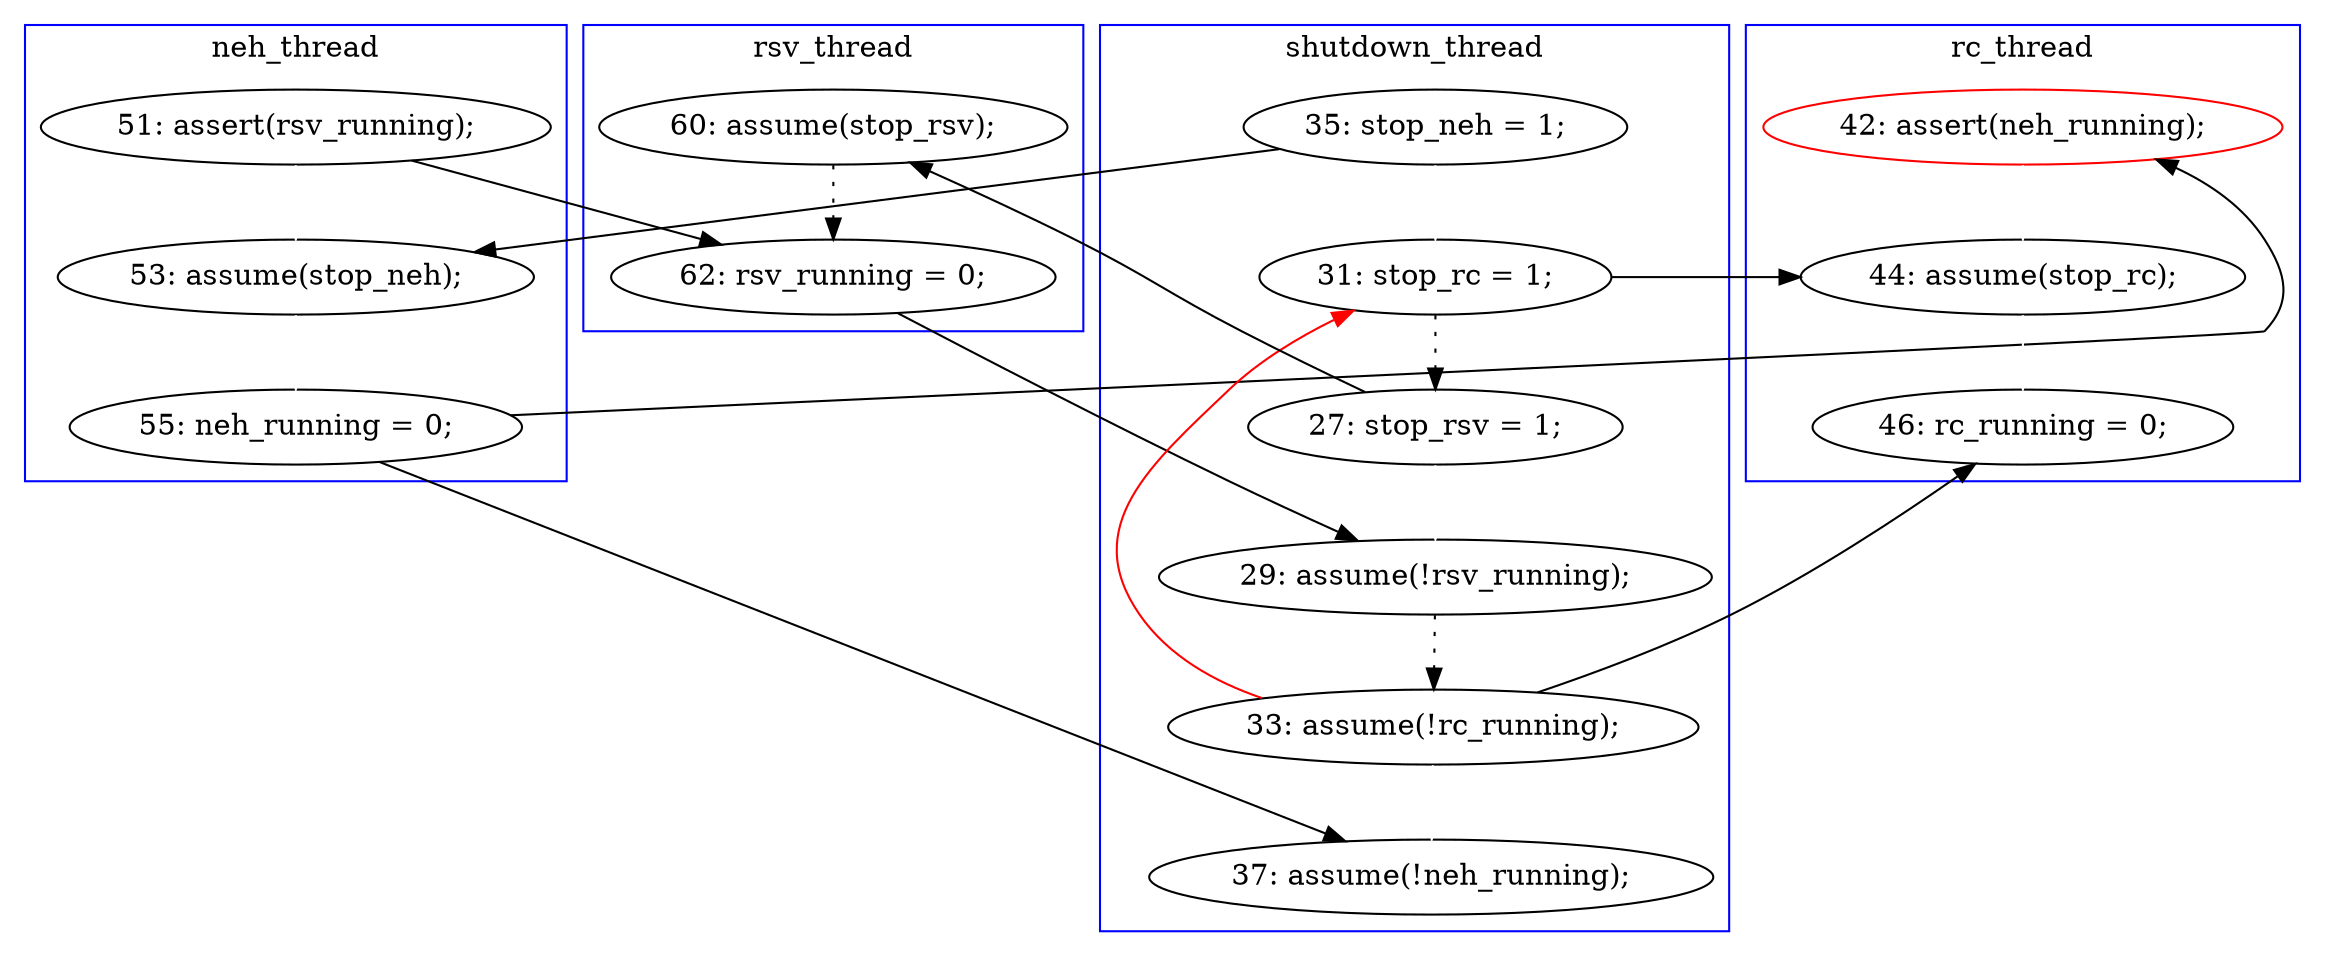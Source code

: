 digraph Counterexample {
	18 -> 21 [color = black, style = solid, constraint = false]
	20 -> 23 [color = white, style = solid]
	28 -> 29 [color = white, style = solid]
	28 -> 14 [color = red, style = solid, constraint = false]
	23 -> 27 [color = black, style = solid, constraint = false]
	14 -> 15 [color = black, style = dotted]
	27 -> 31 [color = white, style = solid]
	15 -> 25 [color = white, style = solid]
	31 -> 36 [color = white, style = solid]
	23 -> 29 [color = black, style = solid, constraint = false]
	13 -> 20 [color = black, style = solid, constraint = false]
	19 -> 21 [color = black, style = dotted]
	14 -> 31 [color = black, style = solid, constraint = false]
	18 -> 20 [color = white, style = solid]
	13 -> 14 [color = white, style = solid]
	21 -> 25 [color = black, style = solid, constraint = false]
	25 -> 28 [color = black, style = dotted]
	28 -> 36 [color = black, style = solid, constraint = false]
	15 -> 19 [color = black, style = solid, constraint = false]
	subgraph cluster4 {
		label = rsv_thread
		color = blue
		19  [label = "60: assume(stop_rsv);"]
		21  [label = "62: rsv_running = 0;"]
	}
	subgraph cluster3 {
		label = neh_thread
		color = blue
		23  [label = "55: neh_running = 0;"]
		20  [label = "53: assume(stop_neh);"]
		18  [label = "51: assert(rsv_running);"]
	}
	subgraph cluster1 {
		label = shutdown_thread
		color = blue
		13  [label = "35: stop_neh = 1;"]
		14  [label = "31: stop_rc = 1;"]
		29  [label = "37: assume(!neh_running);"]
		28  [label = "33: assume(!rc_running);"]
		25  [label = "29: assume(!rsv_running);"]
		15  [label = "27: stop_rsv = 1;"]
	}
	subgraph cluster2 {
		label = rc_thread
		color = blue
		36  [label = "46: rc_running = 0;"]
		31  [label = "44: assume(stop_rc);"]
		27  [label = "42: assert(neh_running);", color = red]
	}
}